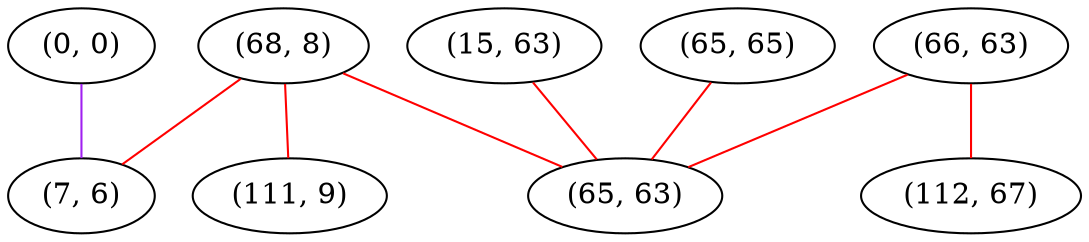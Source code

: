 graph "" {
"(0, 0)";
"(68, 8)";
"(66, 63)";
"(7, 6)";
"(15, 63)";
"(111, 9)";
"(112, 67)";
"(65, 65)";
"(65, 63)";
"(0, 0)" -- "(7, 6)"  [color=purple, key=0, weight=4];
"(68, 8)" -- "(7, 6)"  [color=red, key=0, weight=1];
"(68, 8)" -- "(111, 9)"  [color=red, key=0, weight=1];
"(68, 8)" -- "(65, 63)"  [color=red, key=0, weight=1];
"(66, 63)" -- "(112, 67)"  [color=red, key=0, weight=1];
"(66, 63)" -- "(65, 63)"  [color=red, key=0, weight=1];
"(15, 63)" -- "(65, 63)"  [color=red, key=0, weight=1];
"(65, 65)" -- "(65, 63)"  [color=red, key=0, weight=1];
}
